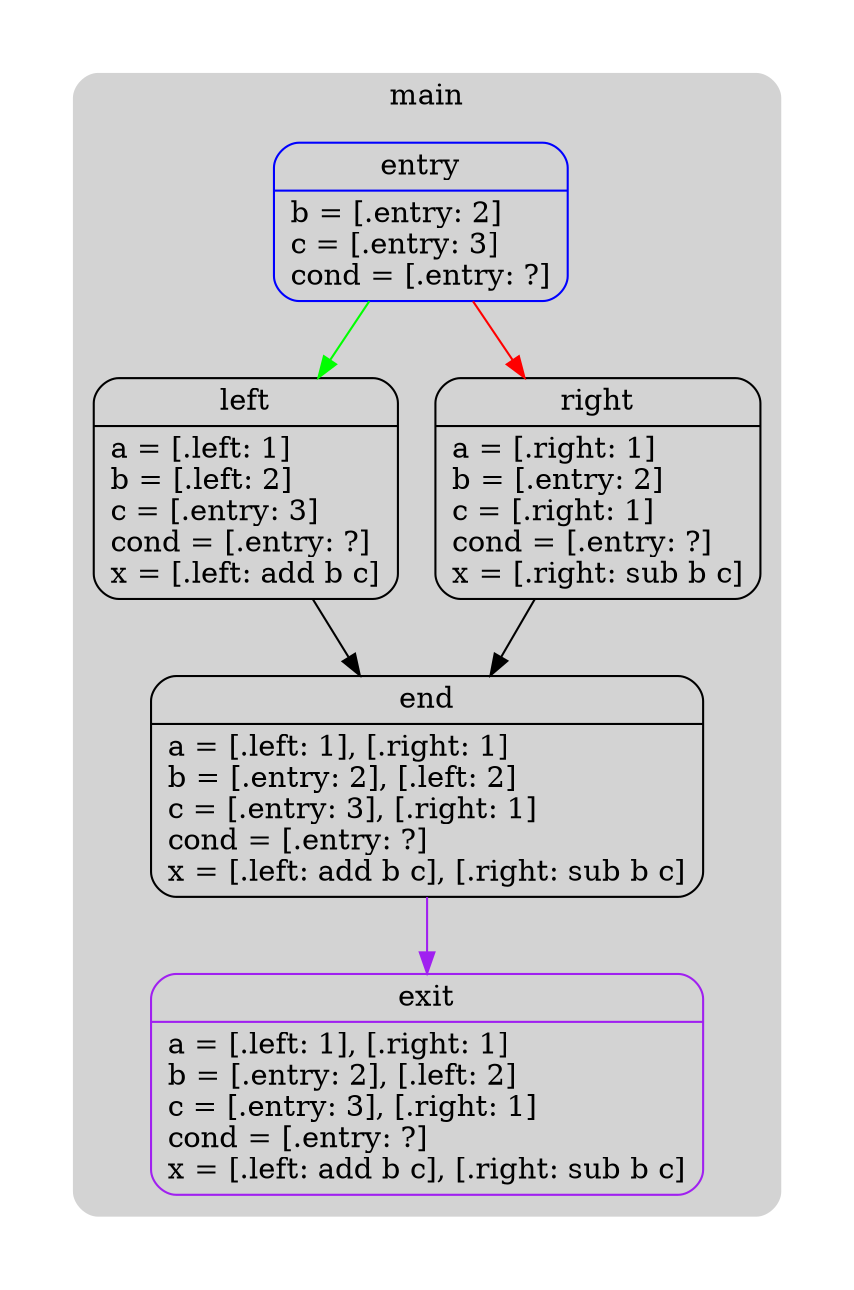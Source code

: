 digraph G {
  compound=true
  subgraph cluster_ {
    peripheries=0
    subgraph cluster_0_wrapper {
      peripheries=0
      margin=15
      subgraph cluster_0 {
        label="main"
        color=darkgray
        style=rounded
        bgcolor=lightgray
        margin=10
        cluster_0_0[label="{entry|b = [.entry: 2]\lc = [.entry: 3]\lcond = [.entry: ?]\l}",shape=Mrecord,color=blue]
        cluster_0_1[label="{left|a = [.left: 1]\lb = [.left: 2]\lc = [.entry: 3]\lcond = [.entry: ?]\lx = [.left: add b c]\l}",shape=Mrecord,color=black]
        cluster_0_2[label="{right|a = [.right: 1]\lb = [.entry: 2]\lc = [.right: 1]\lcond = [.entry: ?]\lx = [.right: sub b c]\l}",shape=Mrecord,color=black]
        cluster_0_3[label="{end|a = [.left: 1], [.right: 1]\lb = [.entry: 2], [.left: 2]\lc = [.entry: 3], [.right: 1]\lcond = [.entry: ?]\lx = [.left: add b c], [.right: sub b c]\l}",shape=Mrecord,color=black]
        cluster_0_exit[label="{exit|a = [.left: 1], [.right: 1]\lb = [.entry: 2], [.left: 2]\lc = [.entry: 3], [.right: 1]\lcond = [.entry: ?]\lx = [.left: add b c], [.right: sub b c]\l}",shape=Mrecord,color=purple]
        cluster_0_0 -> cluster_0_1 [color=green]
        cluster_0_0 -> cluster_0_2 [color=red]
        cluster_0_1 -> cluster_0_3
        cluster_0_2 -> cluster_0_3
        cluster_0_3 -> cluster_0_exit [color=purple]
      }
    }
  }
}
